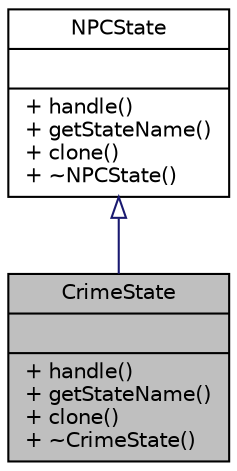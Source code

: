 digraph "CrimeState"
{
 // LATEX_PDF_SIZE
  edge [fontname="Helvetica",fontsize="10",labelfontname="Helvetica",labelfontsize="10"];
  node [fontname="Helvetica",fontsize="10",shape=record];
  Node1 [label="{CrimeState\n||+ handle()\l+ getStateName()\l+ clone()\l+ ~CrimeState()\l}",height=0.2,width=0.4,color="black", fillcolor="grey75", style="filled", fontcolor="black",tooltip="Represents the crime state for NPCs, impacting their behavior and the city's overall conditions."];
  Node2 -> Node1 [dir="back",color="midnightblue",fontsize="10",style="solid",arrowtail="onormal",fontname="Helvetica"];
  Node2 [label="{NPCState\n||+ handle()\l+ getStateName()\l+ clone()\l+ ~NPCState()\l}",height=0.2,width=0.4,color="black", fillcolor="white", style="filled",URL="$classNPCState.html",tooltip="Abstract base class representing a state in the NPC state machine."];
}
